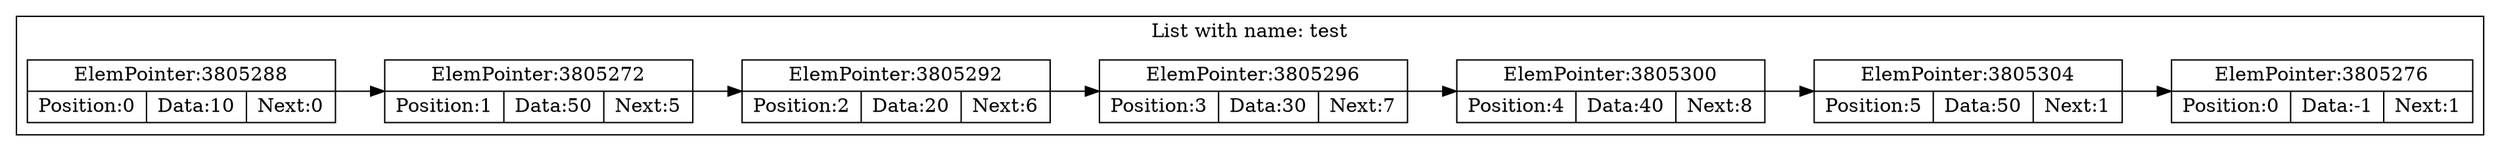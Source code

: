 digraph G{
rankdir=LR;
subgraph clusterlist {
0 [shape=record, label="ElemPointer:
3805288 | {Position
:0 | Data:
10 | Next:
0}"];
1 [shape=record, label="ElemPointer:
3805272 | {Position
:50 | Data:
5 | Next:
0}"];
0->1
1 [shape=record, label="ElemPointer:
3805272 | {Position
:1 | Data:
50 | Next:
5}"];
2 [shape=record, label="ElemPointer:
3805292 | {Position
:20 | Data:
6 | Next:
5}"];
1->2
2 [shape=record, label="ElemPointer:
3805292 | {Position
:2 | Data:
20 | Next:
6}"];
3 [shape=record, label="ElemPointer:
3805296 | {Position
:30 | Data:
7 | Next:
6}"];
2->3
3 [shape=record, label="ElemPointer:
3805296 | {Position
:3 | Data:
30 | Next:
7}"];
4 [shape=record, label="ElemPointer:
3805300 | {Position
:40 | Data:
8 | Next:
7}"];
3->4
4 [shape=record, label="ElemPointer:
3805300 | {Position
:4 | Data:
40 | Next:
8}"];
5 [shape=record, label="ElemPointer:
3805304 | {Position
:50 | Data:
1 | Next:
8}"];
4->5
5 [shape=record, label="ElemPointer:
3805304 | {Position
:5 | Data:
50 | Next:
1}"];
6 [shape=record, label="ElemPointer:
3805276 | {Position
:0 | Data:
-1 | Next:
1}"];
5->6
label = "List with name: test"}
}
